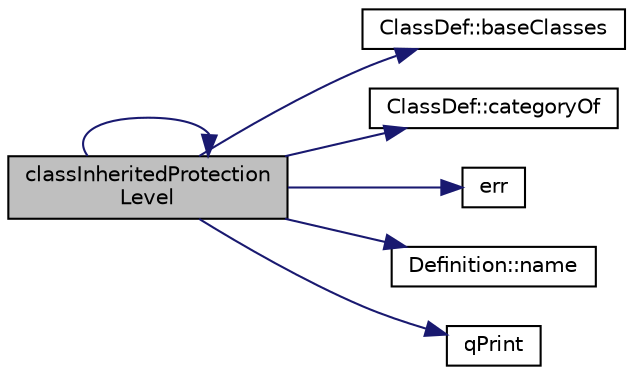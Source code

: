 digraph "classInheritedProtectionLevel"
{
 // LATEX_PDF_SIZE
  edge [fontname="Helvetica",fontsize="10",labelfontname="Helvetica",labelfontsize="10"];
  node [fontname="Helvetica",fontsize="10",shape=record];
  rankdir="LR";
  Node1 [label="classInheritedProtection\lLevel",height=0.2,width=0.4,color="black", fillcolor="grey75", style="filled", fontcolor="black",tooltip=" "];
  Node1 -> Node2 [color="midnightblue",fontsize="10",style="solid"];
  Node2 [label="ClassDef::baseClasses",height=0.2,width=0.4,color="black", fillcolor="white", style="filled",URL="$classClassDef.html#a38001a11a297629e363c0db5b1968ab3",tooltip=" "];
  Node1 -> Node3 [color="midnightblue",fontsize="10",style="solid"];
  Node3 [label="ClassDef::categoryOf",height=0.2,width=0.4,color="black", fillcolor="white", style="filled",URL="$classClassDef.html#a81969b4626cb26cd6061f6c54d051827",tooltip=" "];
  Node1 -> Node1 [color="midnightblue",fontsize="10",style="solid"];
  Node1 -> Node4 [color="midnightblue",fontsize="10",style="solid"];
  Node4 [label="err",height=0.2,width=0.4,color="black", fillcolor="white", style="filled",URL="$message_8cpp.html#aede5746344fdce99647541101eaa7f06",tooltip=" "];
  Node1 -> Node5 [color="midnightblue",fontsize="10",style="solid"];
  Node5 [label="Definition::name",height=0.2,width=0.4,color="black", fillcolor="white", style="filled",URL="$classDefinition.html#a9374fedd7f64fea7e0e164302d1a9e61",tooltip=" "];
  Node1 -> Node6 [color="midnightblue",fontsize="10",style="solid"];
  Node6 [label="qPrint",height=0.2,width=0.4,color="black", fillcolor="white", style="filled",URL="$qcstring_8h.html#a9851ebb5ae2f65b4d2b1d08421edbfd2",tooltip=" "];
}
